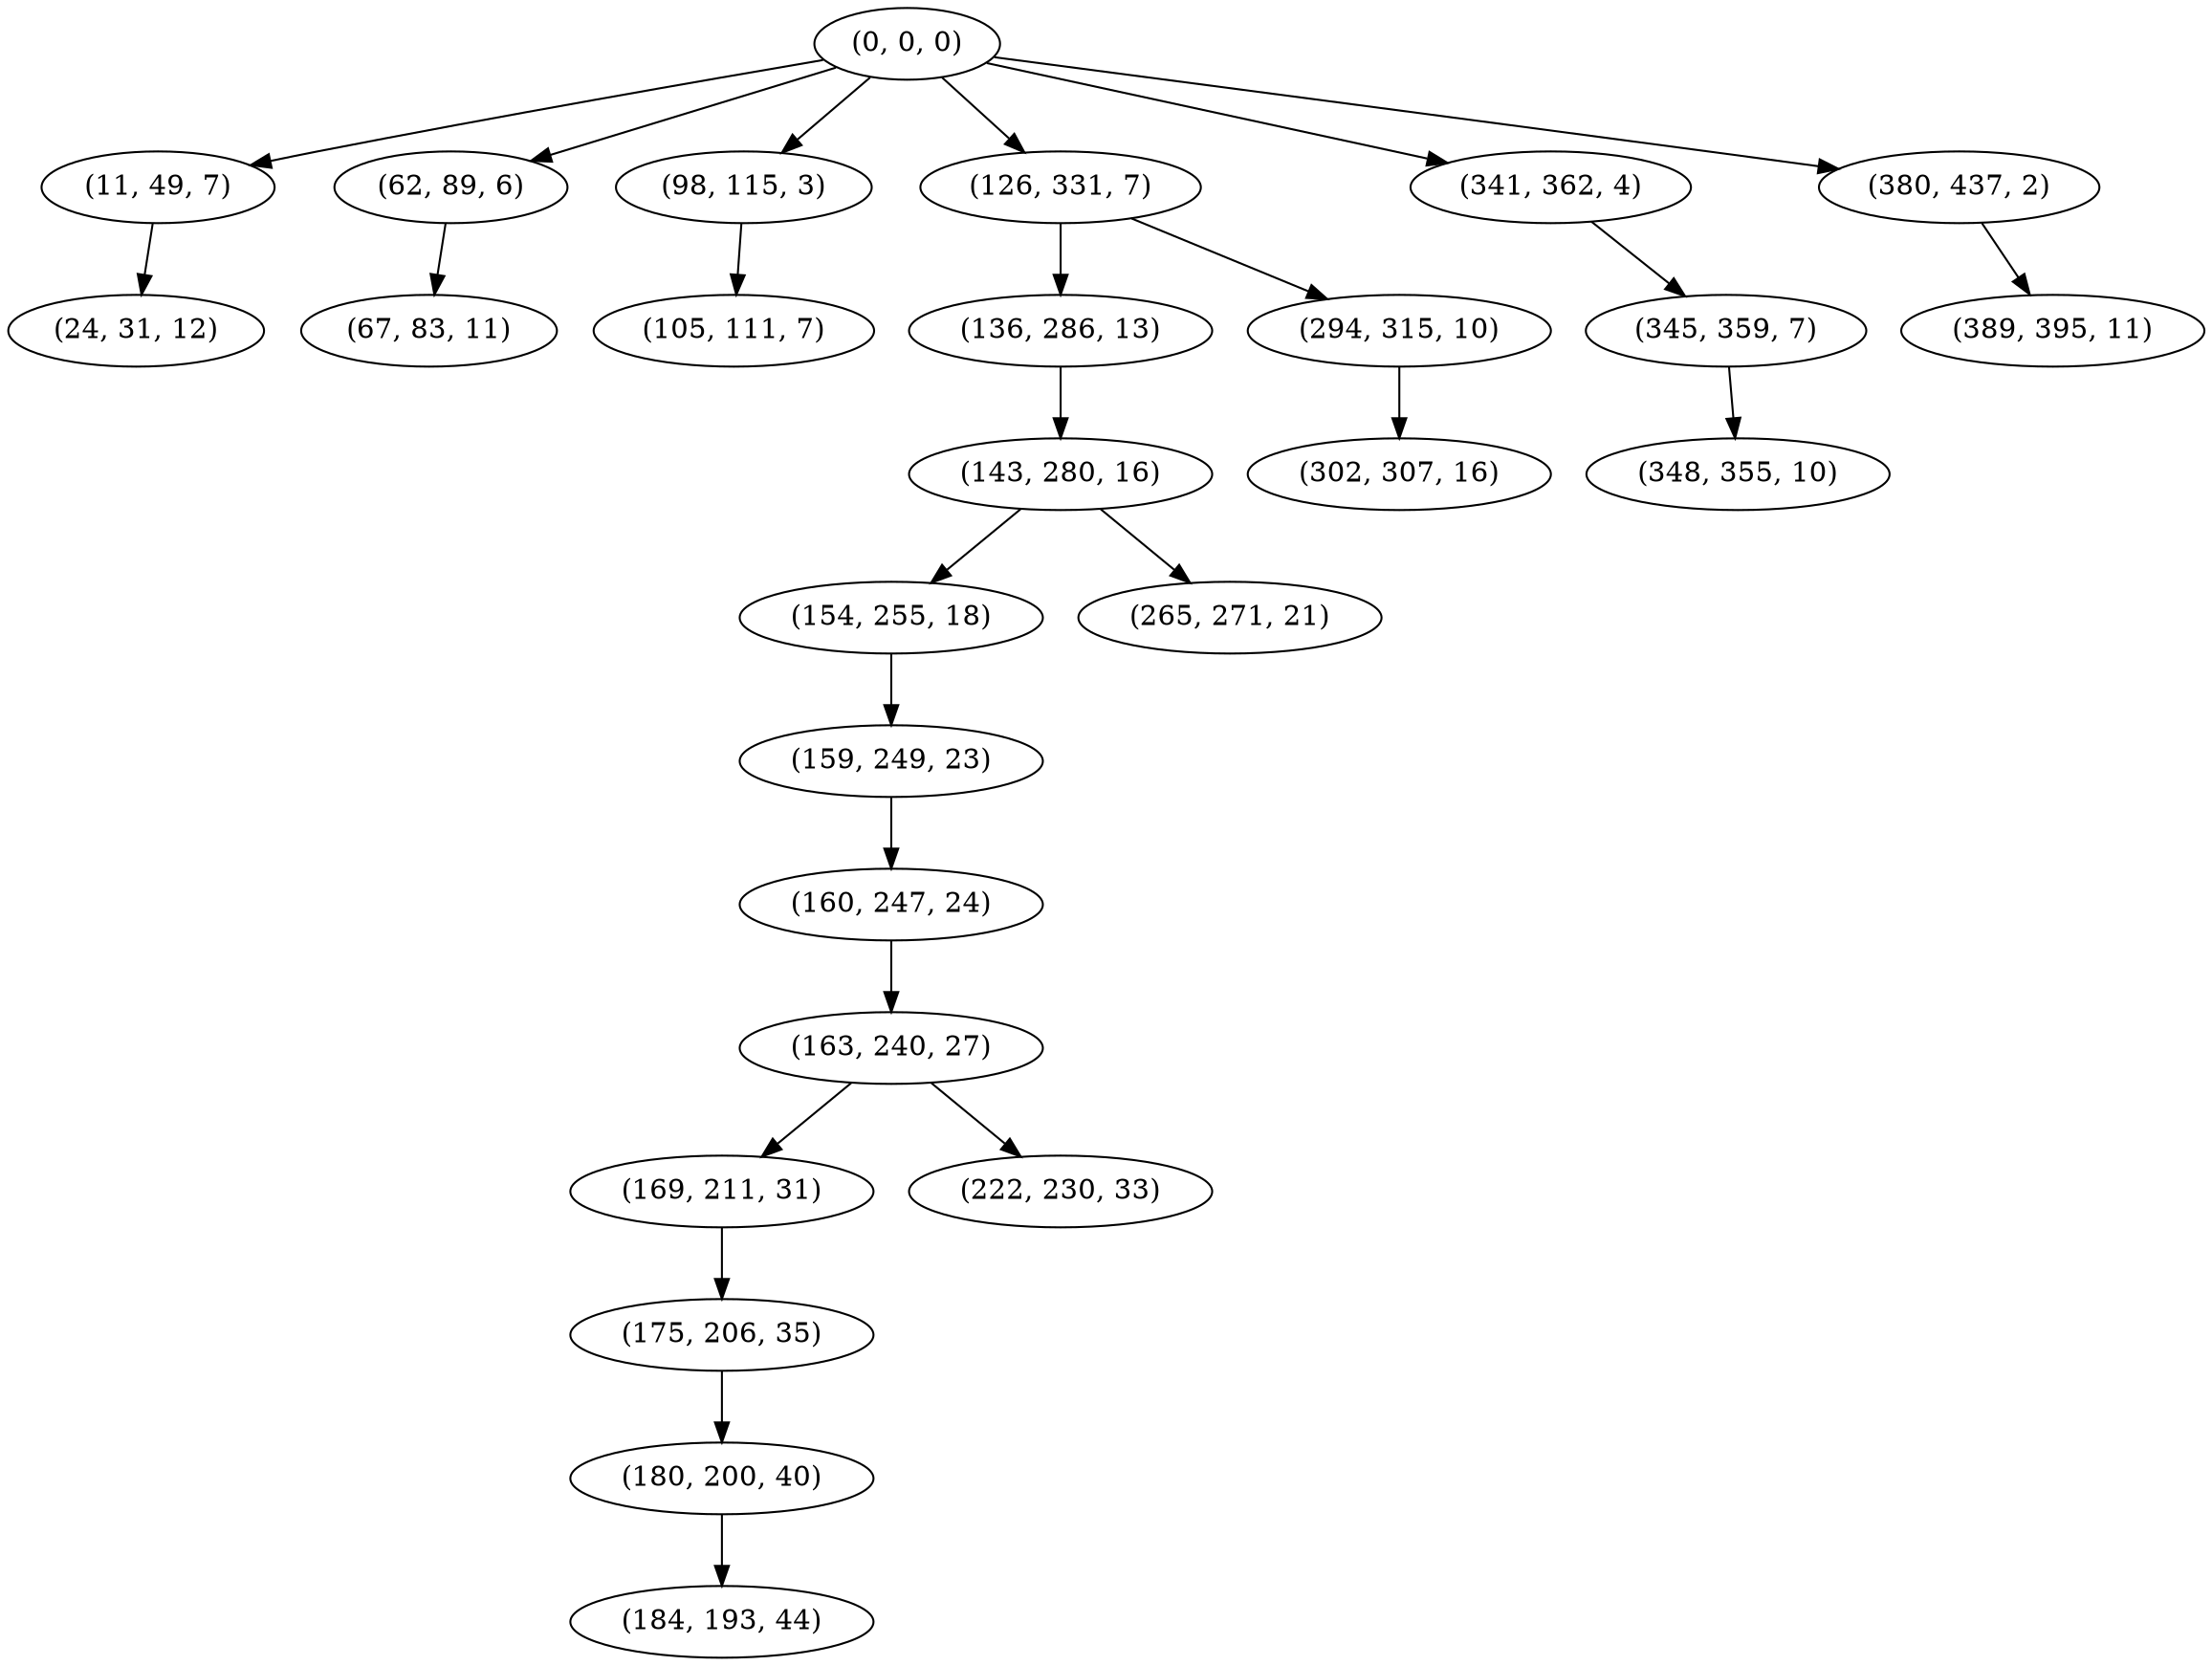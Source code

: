 digraph tree {
    "(0, 0, 0)";
    "(11, 49, 7)";
    "(24, 31, 12)";
    "(62, 89, 6)";
    "(67, 83, 11)";
    "(98, 115, 3)";
    "(105, 111, 7)";
    "(126, 331, 7)";
    "(136, 286, 13)";
    "(143, 280, 16)";
    "(154, 255, 18)";
    "(159, 249, 23)";
    "(160, 247, 24)";
    "(163, 240, 27)";
    "(169, 211, 31)";
    "(175, 206, 35)";
    "(180, 200, 40)";
    "(184, 193, 44)";
    "(222, 230, 33)";
    "(265, 271, 21)";
    "(294, 315, 10)";
    "(302, 307, 16)";
    "(341, 362, 4)";
    "(345, 359, 7)";
    "(348, 355, 10)";
    "(380, 437, 2)";
    "(389, 395, 11)";
    "(0, 0, 0)" -> "(11, 49, 7)";
    "(0, 0, 0)" -> "(62, 89, 6)";
    "(0, 0, 0)" -> "(98, 115, 3)";
    "(0, 0, 0)" -> "(126, 331, 7)";
    "(0, 0, 0)" -> "(341, 362, 4)";
    "(0, 0, 0)" -> "(380, 437, 2)";
    "(11, 49, 7)" -> "(24, 31, 12)";
    "(62, 89, 6)" -> "(67, 83, 11)";
    "(98, 115, 3)" -> "(105, 111, 7)";
    "(126, 331, 7)" -> "(136, 286, 13)";
    "(126, 331, 7)" -> "(294, 315, 10)";
    "(136, 286, 13)" -> "(143, 280, 16)";
    "(143, 280, 16)" -> "(154, 255, 18)";
    "(143, 280, 16)" -> "(265, 271, 21)";
    "(154, 255, 18)" -> "(159, 249, 23)";
    "(159, 249, 23)" -> "(160, 247, 24)";
    "(160, 247, 24)" -> "(163, 240, 27)";
    "(163, 240, 27)" -> "(169, 211, 31)";
    "(163, 240, 27)" -> "(222, 230, 33)";
    "(169, 211, 31)" -> "(175, 206, 35)";
    "(175, 206, 35)" -> "(180, 200, 40)";
    "(180, 200, 40)" -> "(184, 193, 44)";
    "(294, 315, 10)" -> "(302, 307, 16)";
    "(341, 362, 4)" -> "(345, 359, 7)";
    "(345, 359, 7)" -> "(348, 355, 10)";
    "(380, 437, 2)" -> "(389, 395, 11)";
}

